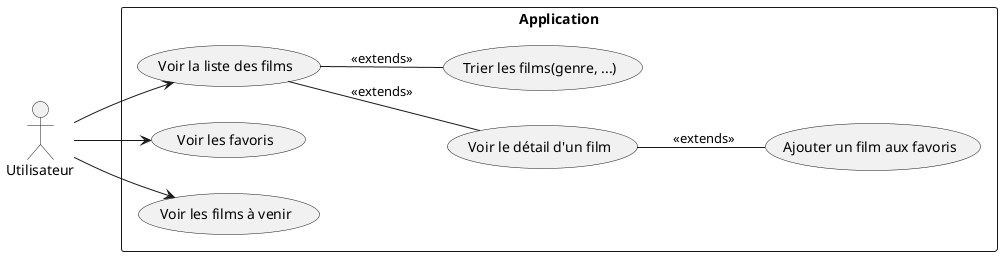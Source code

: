 @startuml utilisation
left to right direction

actor Utilisateur as user
rectangle Application {
  usecase "Voir la liste des films" as UC1
  usecase "Voir le détail d'un film" as UC2
  usecase "Ajouter un film aux favoris" as UC3
  usecase "Voir les favoris" as UC4
  usecase "Trier les films(genre, ...)" as UC5
  usecase "Voir les films à venir" as UC6
}

user --> UC1
UC1 -- UC2 : <<extends>>
UC2 -- UC3 : <<extends>>
user --> UC4
UC1 -- UC5 : <<extends>>
user --> UC6
@enduml
